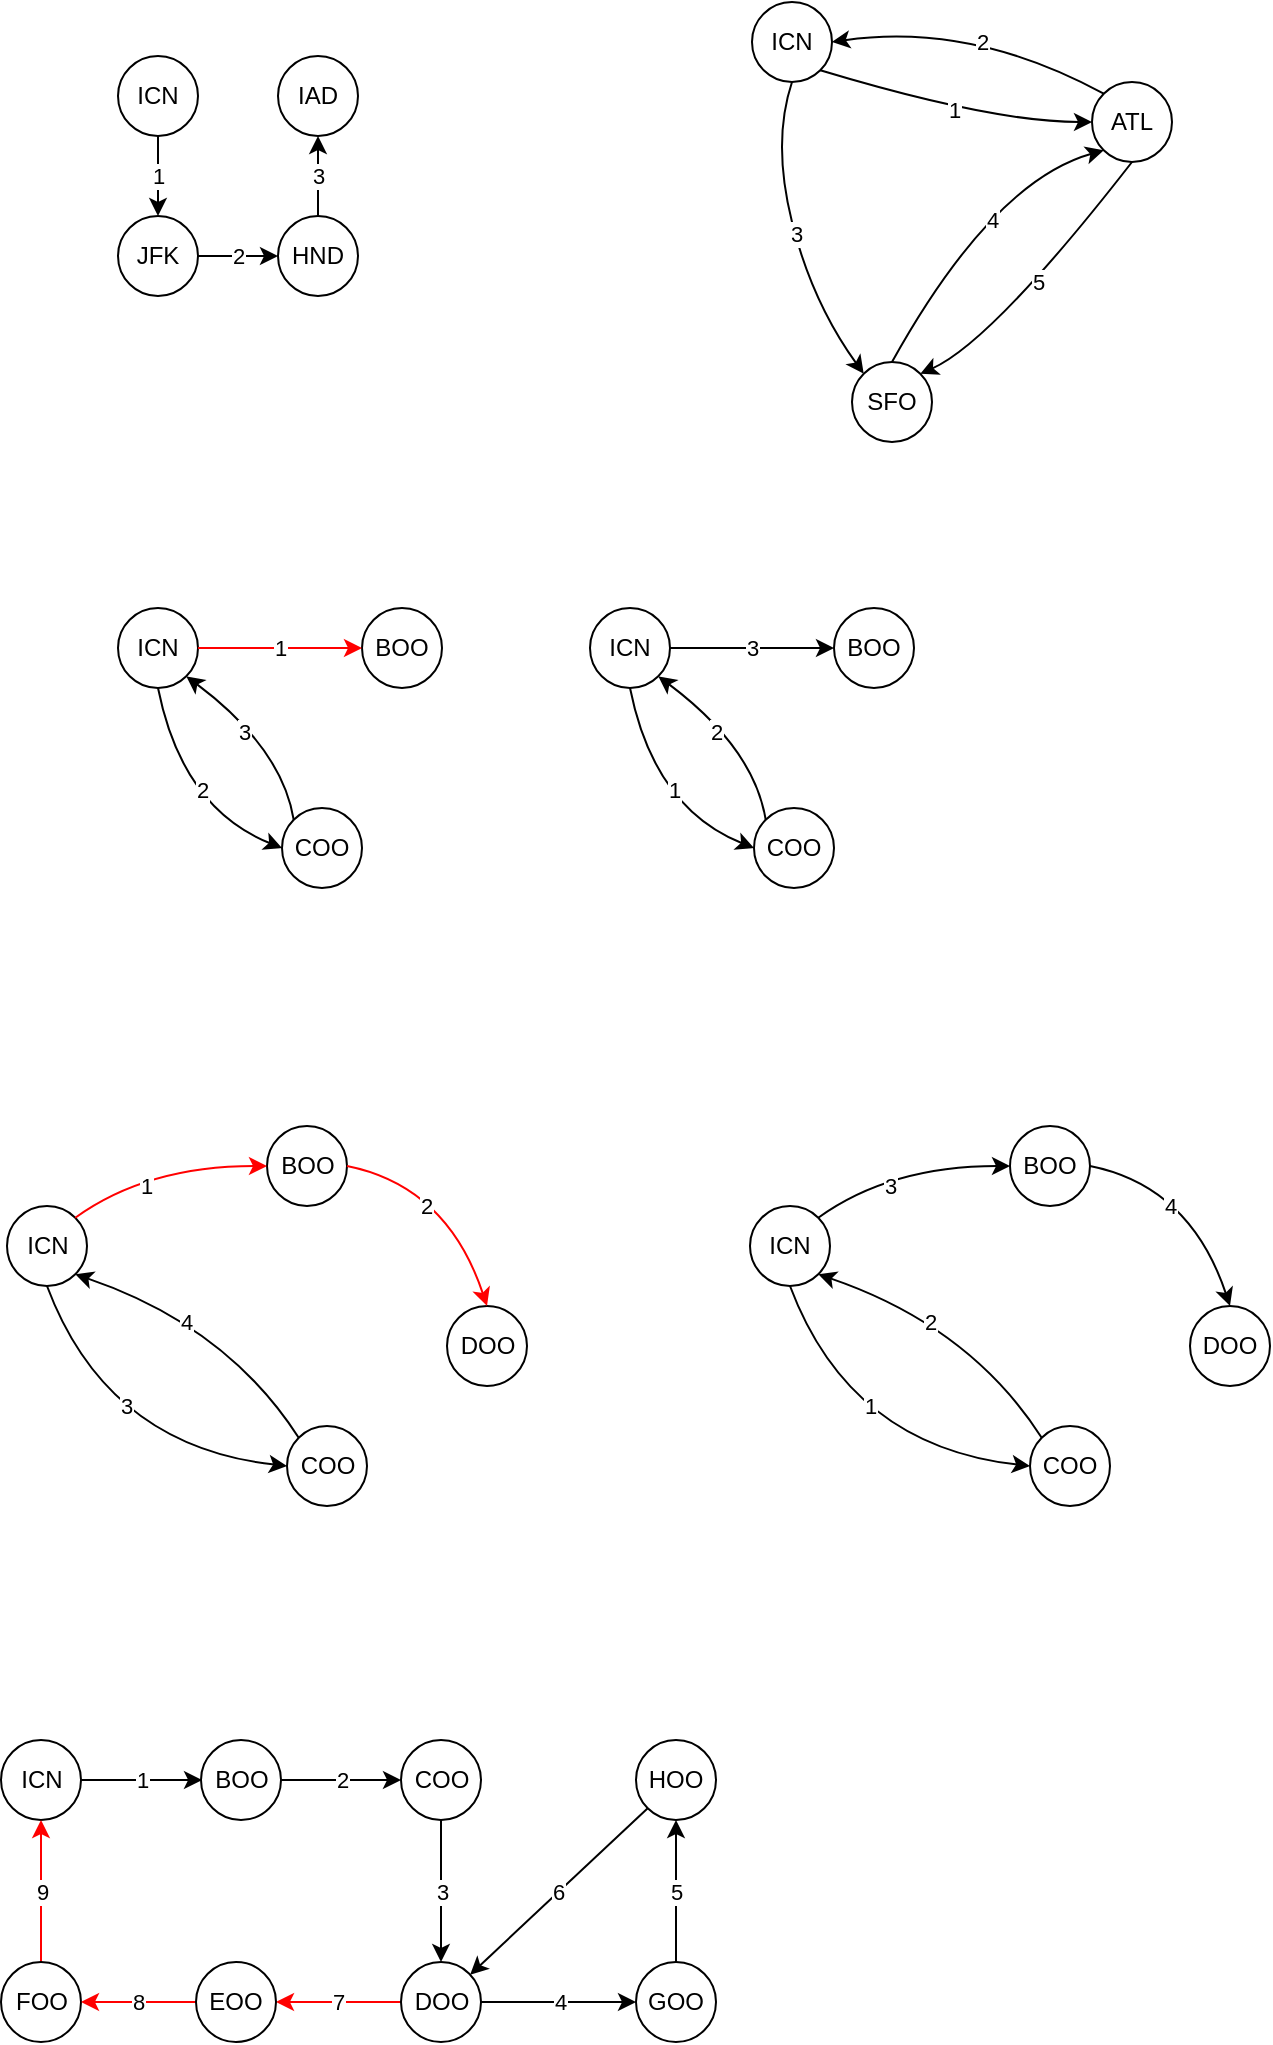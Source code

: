 <mxfile version="10.9.5" type="device"><diagram id="yxz9t-OsL4WvtV6QZn37" name="페이지-1"><mxGraphModel dx="953" dy="735" grid="0" gridSize="10" guides="1" tooltips="1" connect="1" arrows="1" fold="1" page="1" pageScale="1" pageWidth="827" pageHeight="1169" math="0" shadow="0"><root><mxCell id="0"/><mxCell id="1" parent="0"/><mxCell id="ZBpAdA-0pwkOkbeU4xPh-5" value="1" style="edgeStyle=orthogonalEdgeStyle;rounded=0;orthogonalLoop=1;jettySize=auto;html=1;exitX=0.5;exitY=1;exitDx=0;exitDy=0;entryX=0.5;entryY=0;entryDx=0;entryDy=0;" parent="1" source="ZBpAdA-0pwkOkbeU4xPh-1" target="ZBpAdA-0pwkOkbeU4xPh-2" edge="1"><mxGeometry relative="1" as="geometry"/></mxCell><mxCell id="ZBpAdA-0pwkOkbeU4xPh-1" value="ICN" style="ellipse;whiteSpace=wrap;html=1;aspect=fixed;" parent="1" vertex="1"><mxGeometry x="151" y="64" width="40" height="40" as="geometry"/></mxCell><mxCell id="ZBpAdA-0pwkOkbeU4xPh-6" value="2" style="edgeStyle=orthogonalEdgeStyle;rounded=0;orthogonalLoop=1;jettySize=auto;html=1;exitX=1;exitY=0.5;exitDx=0;exitDy=0;entryX=0;entryY=0.5;entryDx=0;entryDy=0;" parent="1" source="ZBpAdA-0pwkOkbeU4xPh-2" target="ZBpAdA-0pwkOkbeU4xPh-3" edge="1"><mxGeometry relative="1" as="geometry"/></mxCell><mxCell id="ZBpAdA-0pwkOkbeU4xPh-2" value="JFK" style="ellipse;whiteSpace=wrap;html=1;aspect=fixed;" parent="1" vertex="1"><mxGeometry x="151" y="144" width="40" height="40" as="geometry"/></mxCell><mxCell id="ZBpAdA-0pwkOkbeU4xPh-7" value="3" style="edgeStyle=orthogonalEdgeStyle;rounded=0;orthogonalLoop=1;jettySize=auto;html=1;exitX=0.5;exitY=0;exitDx=0;exitDy=0;entryX=0.5;entryY=1;entryDx=0;entryDy=0;" parent="1" source="ZBpAdA-0pwkOkbeU4xPh-3" target="ZBpAdA-0pwkOkbeU4xPh-4" edge="1"><mxGeometry relative="1" as="geometry"/></mxCell><mxCell id="ZBpAdA-0pwkOkbeU4xPh-3" value="HND" style="ellipse;whiteSpace=wrap;html=1;aspect=fixed;" parent="1" vertex="1"><mxGeometry x="231" y="144" width="40" height="40" as="geometry"/></mxCell><mxCell id="ZBpAdA-0pwkOkbeU4xPh-4" value="IAD" style="ellipse;whiteSpace=wrap;html=1;aspect=fixed;" parent="1" vertex="1"><mxGeometry x="231" y="64" width="40" height="40" as="geometry"/></mxCell><mxCell id="u9e_-wZBIXdKyU4z4Tak-1" value="ICN" style="ellipse;whiteSpace=wrap;html=1;aspect=fixed;" parent="1" vertex="1"><mxGeometry x="468" y="37" width="40" height="40" as="geometry"/></mxCell><mxCell id="u9e_-wZBIXdKyU4z4Tak-2" value="SFO" style="ellipse;whiteSpace=wrap;html=1;aspect=fixed;" parent="1" vertex="1"><mxGeometry x="518" y="217" width="40" height="40" as="geometry"/></mxCell><mxCell id="u9e_-wZBIXdKyU4z4Tak-3" value="ATL" style="ellipse;whiteSpace=wrap;html=1;aspect=fixed;" parent="1" vertex="1"><mxGeometry x="638" y="77" width="40" height="40" as="geometry"/></mxCell><mxCell id="u9e_-wZBIXdKyU4z4Tak-4" value="2" style="curved=1;endArrow=classic;html=1;exitX=0;exitY=0;exitDx=0;exitDy=0;entryX=1;entryY=0.5;entryDx=0;entryDy=0;" parent="1" source="u9e_-wZBIXdKyU4z4Tak-3" target="u9e_-wZBIXdKyU4z4Tak-1" edge="1"><mxGeometry x="-0.095" y="6" width="50" height="50" relative="1" as="geometry"><mxPoint x="468" y="307" as="sourcePoint"/><mxPoint x="518" y="257" as="targetPoint"/><Array as="points"><mxPoint x="578" y="47"/></Array><mxPoint as="offset"/></mxGeometry></mxCell><mxCell id="u9e_-wZBIXdKyU4z4Tak-5" value="1" style="curved=1;endArrow=none;html=1;exitX=0;exitY=0.5;exitDx=0;exitDy=0;entryX=1;entryY=1;entryDx=0;entryDy=0;endFill=0;startArrow=classic;startFill=1;" parent="1" source="u9e_-wZBIXdKyU4z4Tak-3" target="u9e_-wZBIXdKyU4z4Tak-1" edge="1"><mxGeometry width="50" height="50" relative="1" as="geometry"><mxPoint x="668" y="87" as="sourcePoint"/><mxPoint x="518" y="67" as="targetPoint"/><Array as="points"><mxPoint x="588" y="97"/></Array></mxGeometry></mxCell><mxCell id="u9e_-wZBIXdKyU4z4Tak-6" value="4" style="curved=1;endArrow=classic;html=1;entryX=0;entryY=1;entryDx=0;entryDy=0;exitX=0.5;exitY=0;exitDx=0;exitDy=0;" parent="1" source="u9e_-wZBIXdKyU4z4Tak-2" target="u9e_-wZBIXdKyU4z4Tak-3" edge="1"><mxGeometry x="0.06" y="-10" width="50" height="50" relative="1" as="geometry"><mxPoint x="468" y="317" as="sourcePoint"/><mxPoint x="518" y="267" as="targetPoint"/><Array as="points"><mxPoint x="588" y="127"/></Array><mxPoint y="-1" as="offset"/></mxGeometry></mxCell><mxCell id="u9e_-wZBIXdKyU4z4Tak-7" value="5" style="curved=1;endArrow=classic;html=1;exitX=0.5;exitY=1;exitDx=0;exitDy=0;entryX=1;entryY=0;entryDx=0;entryDy=0;" parent="1" source="u9e_-wZBIXdKyU4z4Tak-3" target="u9e_-wZBIXdKyU4z4Tak-2" edge="1"><mxGeometry width="50" height="50" relative="1" as="geometry"><mxPoint x="468" y="327" as="sourcePoint"/><mxPoint x="518" y="277" as="targetPoint"/><Array as="points"><mxPoint x="588" y="207"/></Array></mxGeometry></mxCell><mxCell id="u9e_-wZBIXdKyU4z4Tak-8" value="3" style="curved=1;endArrow=none;html=1;exitX=0;exitY=0;exitDx=0;exitDy=0;entryX=0.5;entryY=1;entryDx=0;entryDy=0;endFill=0;startArrow=classic;startFill=1;" parent="1" source="u9e_-wZBIXdKyU4z4Tak-2" target="u9e_-wZBIXdKyU4z4Tak-1" edge="1"><mxGeometry width="50" height="50" relative="1" as="geometry"><mxPoint x="568" y="177" as="sourcePoint"/><mxPoint x="438" y="137" as="targetPoint"/><Array as="points"><mxPoint x="498" y="187"/><mxPoint x="478" y="107"/></Array></mxGeometry></mxCell><mxCell id="FOgg5stjoT_b-e5NJYKU-1" value="ICN" style="ellipse;whiteSpace=wrap;html=1;aspect=fixed;" parent="1" vertex="1"><mxGeometry x="467" y="639" width="40" height="40" as="geometry"/></mxCell><mxCell id="FOgg5stjoT_b-e5NJYKU-2" value="COO" style="ellipse;whiteSpace=wrap;html=1;aspect=fixed;" parent="1" vertex="1"><mxGeometry x="607" y="749" width="40" height="40" as="geometry"/></mxCell><mxCell id="FOgg5stjoT_b-e5NJYKU-3" value="BOO" style="ellipse;whiteSpace=wrap;html=1;aspect=fixed;" parent="1" vertex="1"><mxGeometry x="597" y="599" width="40" height="40" as="geometry"/></mxCell><mxCell id="FOgg5stjoT_b-e5NJYKU-4" value="DOO" style="ellipse;whiteSpace=wrap;html=1;aspect=fixed;" parent="1" vertex="1"><mxGeometry x="687" y="689" width="40" height="40" as="geometry"/></mxCell><mxCell id="FOgg5stjoT_b-e5NJYKU-6" value="1" style="curved=1;endArrow=none;html=1;exitX=0;exitY=0.5;exitDx=0;exitDy=0;entryX=0.5;entryY=1;entryDx=0;entryDy=0;endFill=0;startArrow=classic;startFill=1;" parent="1" source="FOgg5stjoT_b-e5NJYKU-2" target="FOgg5stjoT_b-e5NJYKU-1" edge="1"><mxGeometry x="-0.059" y="-21" width="50" height="50" relative="1" as="geometry"><mxPoint x="583" y="773" as="sourcePoint"/><mxPoint x="547" y="627" as="targetPoint"/><Array as="points"><mxPoint x="517" y="759"/></Array><mxPoint as="offset"/></mxGeometry></mxCell><mxCell id="FOgg5stjoT_b-e5NJYKU-7" value="2" style="curved=1;endArrow=classic;html=1;exitX=0;exitY=0;exitDx=0;exitDy=0;entryX=1;entryY=1;entryDx=0;entryDy=0;" parent="1" source="FOgg5stjoT_b-e5NJYKU-2" target="FOgg5stjoT_b-e5NJYKU-1" edge="1"><mxGeometry x="0.176" y="5" width="50" height="50" relative="1" as="geometry"><mxPoint x="709" y="595" as="sourcePoint"/><mxPoint x="567" y="555" as="targetPoint"/><Array as="points"><mxPoint x="577" y="699"/></Array><mxPoint as="offset"/></mxGeometry></mxCell><mxCell id="FOgg5stjoT_b-e5NJYKU-11" value="3" style="curved=1;endArrow=none;html=1;exitX=0;exitY=0.5;exitDx=0;exitDy=0;entryX=1;entryY=0;entryDx=0;entryDy=0;endFill=0;startArrow=classic;startFill=1;" parent="1" source="FOgg5stjoT_b-e5NJYKU-3" target="FOgg5stjoT_b-e5NJYKU-1" edge="1"><mxGeometry x="0.262" y="8" width="50" height="50" relative="1" as="geometry"><mxPoint x="617" y="639" as="sourcePoint"/><mxPoint x="497" y="549" as="targetPoint"/><Array as="points"><mxPoint x="537" y="619"/></Array><mxPoint as="offset"/></mxGeometry></mxCell><mxCell id="FOgg5stjoT_b-e5NJYKU-14" value="4" style="curved=1;endArrow=classic;html=1;entryX=0.5;entryY=0;entryDx=0;entryDy=0;exitX=1;exitY=0.5;exitDx=0;exitDy=0;" parent="1" source="FOgg5stjoT_b-e5NJYKU-3" target="FOgg5stjoT_b-e5NJYKU-4" edge="1"><mxGeometry x="-0.245" y="-12" width="50" height="50" relative="1" as="geometry"><mxPoint x="457" y="859" as="sourcePoint"/><mxPoint x="507" y="809" as="targetPoint"/><Array as="points"><mxPoint x="687" y="629"/></Array><mxPoint as="offset"/></mxGeometry></mxCell><mxCell id="FOgg5stjoT_b-e5NJYKU-15" value="ICN" style="ellipse;whiteSpace=wrap;html=1;aspect=fixed;" parent="1" vertex="1"><mxGeometry x="387" y="340" width="40" height="40" as="geometry"/></mxCell><mxCell id="FOgg5stjoT_b-e5NJYKU-17" value="BOO" style="ellipse;whiteSpace=wrap;html=1;aspect=fixed;" parent="1" vertex="1"><mxGeometry x="509" y="340" width="40" height="40" as="geometry"/></mxCell><mxCell id="FOgg5stjoT_b-e5NJYKU-18" value="COO" style="ellipse;whiteSpace=wrap;html=1;aspect=fixed;" parent="1" vertex="1"><mxGeometry x="469" y="440" width="40" height="40" as="geometry"/></mxCell><mxCell id="FOgg5stjoT_b-e5NJYKU-22" value="1" style="curved=1;endArrow=none;html=1;exitX=0;exitY=0.5;exitDx=0;exitDy=0;entryX=0.5;entryY=1;entryDx=0;entryDy=0;endFill=0;startArrow=classic;startFill=1;" parent="1" source="FOgg5stjoT_b-e5NJYKU-18" target="FOgg5stjoT_b-e5NJYKU-15" edge="1"><mxGeometry x="0.064" y="-12" width="50" height="50" relative="1" as="geometry"><mxPoint x="459" y="480" as="sourcePoint"/><mxPoint x="339" y="390" as="targetPoint"/><Array as="points"><mxPoint x="419" y="440"/></Array><mxPoint as="offset"/></mxGeometry></mxCell><mxCell id="FOgg5stjoT_b-e5NJYKU-23" value="2" style="curved=1;endArrow=classic;html=1;entryX=1;entryY=1;entryDx=0;entryDy=0;exitX=0;exitY=0;exitDx=0;exitDy=0;" parent="1" source="FOgg5stjoT_b-e5NJYKU-18" target="FOgg5stjoT_b-e5NJYKU-15" edge="1"><mxGeometry x="0.176" y="5" width="50" height="50" relative="1" as="geometry"><mxPoint x="471" y="430" as="sourcePoint"/><mxPoint x="359" y="384" as="targetPoint"/><Array as="points"><mxPoint x="469" y="410"/></Array><mxPoint as="offset"/></mxGeometry></mxCell><mxCell id="FOgg5stjoT_b-e5NJYKU-25" value="3" style="endArrow=classic;html=1;entryX=0;entryY=0.5;entryDx=0;entryDy=0;exitX=1;exitY=0.5;exitDx=0;exitDy=0;" parent="1" source="FOgg5stjoT_b-e5NJYKU-15" target="FOgg5stjoT_b-e5NJYKU-17" edge="1"><mxGeometry width="50" height="50" relative="1" as="geometry"><mxPoint x="-11" y="570" as="sourcePoint"/><mxPoint x="39" y="520" as="targetPoint"/></mxGeometry></mxCell><mxCell id="lSD20sIjdSczvj0-LTKr-1" value="ICN" style="ellipse;whiteSpace=wrap;html=1;aspect=fixed;" parent="1" vertex="1"><mxGeometry x="151" y="340" width="40" height="40" as="geometry"/></mxCell><mxCell id="lSD20sIjdSczvj0-LTKr-2" value="BOO" style="ellipse;whiteSpace=wrap;html=1;aspect=fixed;" parent="1" vertex="1"><mxGeometry x="273" y="340" width="40" height="40" as="geometry"/></mxCell><mxCell id="lSD20sIjdSczvj0-LTKr-3" value="COO" style="ellipse;whiteSpace=wrap;html=1;aspect=fixed;" parent="1" vertex="1"><mxGeometry x="233" y="440" width="40" height="40" as="geometry"/></mxCell><mxCell id="lSD20sIjdSczvj0-LTKr-4" value="2" style="curved=1;endArrow=none;html=1;exitX=0;exitY=0.5;exitDx=0;exitDy=0;entryX=0.5;entryY=1;entryDx=0;entryDy=0;endFill=0;startArrow=classic;startFill=1;" parent="1" source="lSD20sIjdSczvj0-LTKr-3" target="lSD20sIjdSczvj0-LTKr-1" edge="1"><mxGeometry x="0.064" y="-12" width="50" height="50" relative="1" as="geometry"><mxPoint x="223" y="480" as="sourcePoint"/><mxPoint x="103" y="390" as="targetPoint"/><Array as="points"><mxPoint x="183" y="440"/></Array><mxPoint as="offset"/></mxGeometry></mxCell><mxCell id="lSD20sIjdSczvj0-LTKr-5" value="3" style="curved=1;endArrow=classic;html=1;entryX=1;entryY=1;entryDx=0;entryDy=0;exitX=0;exitY=0;exitDx=0;exitDy=0;" parent="1" source="lSD20sIjdSczvj0-LTKr-3" target="lSD20sIjdSczvj0-LTKr-1" edge="1"><mxGeometry x="0.176" y="5" width="50" height="50" relative="1" as="geometry"><mxPoint x="235" y="430" as="sourcePoint"/><mxPoint x="123" y="384" as="targetPoint"/><Array as="points"><mxPoint x="233" y="410"/></Array><mxPoint as="offset"/></mxGeometry></mxCell><mxCell id="lSD20sIjdSczvj0-LTKr-6" value="1" style="endArrow=classic;html=1;entryX=0;entryY=0.5;entryDx=0;entryDy=0;exitX=1;exitY=0.5;exitDx=0;exitDy=0;strokeColor=#FF0000;" parent="1" source="lSD20sIjdSczvj0-LTKr-1" target="lSD20sIjdSczvj0-LTKr-2" edge="1"><mxGeometry width="50" height="50" relative="1" as="geometry"><mxPoint x="-247" y="570" as="sourcePoint"/><mxPoint x="-197" y="520" as="targetPoint"/></mxGeometry></mxCell><mxCell id="lSD20sIjdSczvj0-LTKr-7" value="ICN" style="ellipse;whiteSpace=wrap;html=1;aspect=fixed;" parent="1" vertex="1"><mxGeometry x="95.5" y="639" width="40" height="40" as="geometry"/></mxCell><mxCell id="lSD20sIjdSczvj0-LTKr-8" value="COO" style="ellipse;whiteSpace=wrap;html=1;aspect=fixed;" parent="1" vertex="1"><mxGeometry x="235.5" y="749" width="40" height="40" as="geometry"/></mxCell><mxCell id="lSD20sIjdSczvj0-LTKr-9" value="BOO" style="ellipse;whiteSpace=wrap;html=1;aspect=fixed;" parent="1" vertex="1"><mxGeometry x="225.5" y="599" width="40" height="40" as="geometry"/></mxCell><mxCell id="lSD20sIjdSczvj0-LTKr-10" value="DOO" style="ellipse;whiteSpace=wrap;html=1;aspect=fixed;" parent="1" vertex="1"><mxGeometry x="315.5" y="689" width="40" height="40" as="geometry"/></mxCell><mxCell id="lSD20sIjdSczvj0-LTKr-11" value="3" style="curved=1;endArrow=none;html=1;exitX=0;exitY=0.5;exitDx=0;exitDy=0;entryX=0.5;entryY=1;entryDx=0;entryDy=0;endFill=0;startArrow=classic;startFill=1;" parent="1" source="lSD20sIjdSczvj0-LTKr-8" target="lSD20sIjdSczvj0-LTKr-7" edge="1"><mxGeometry x="-0.059" y="-21" width="50" height="50" relative="1" as="geometry"><mxPoint x="211.5" y="773" as="sourcePoint"/><mxPoint x="175.5" y="627" as="targetPoint"/><Array as="points"><mxPoint x="145.5" y="759"/></Array><mxPoint as="offset"/></mxGeometry></mxCell><mxCell id="lSD20sIjdSczvj0-LTKr-12" value="4" style="curved=1;endArrow=classic;html=1;exitX=0;exitY=0;exitDx=0;exitDy=0;entryX=1;entryY=1;entryDx=0;entryDy=0;" parent="1" source="lSD20sIjdSczvj0-LTKr-8" target="lSD20sIjdSczvj0-LTKr-7" edge="1"><mxGeometry x="0.176" y="5" width="50" height="50" relative="1" as="geometry"><mxPoint x="337.5" y="595" as="sourcePoint"/><mxPoint x="195.5" y="555" as="targetPoint"/><Array as="points"><mxPoint x="205.5" y="699"/></Array><mxPoint as="offset"/></mxGeometry></mxCell><mxCell id="lSD20sIjdSczvj0-LTKr-13" value="1" style="curved=1;endArrow=none;html=1;exitX=0;exitY=0.5;exitDx=0;exitDy=0;entryX=1;entryY=0;entryDx=0;entryDy=0;endFill=0;startArrow=classic;startFill=1;strokeColor=#FF0000;" parent="1" source="lSD20sIjdSczvj0-LTKr-9" target="lSD20sIjdSczvj0-LTKr-7" edge="1"><mxGeometry x="0.262" y="8" width="50" height="50" relative="1" as="geometry"><mxPoint x="245.5" y="639" as="sourcePoint"/><mxPoint x="125.5" y="549" as="targetPoint"/><Array as="points"><mxPoint x="165.5" y="619"/></Array><mxPoint as="offset"/></mxGeometry></mxCell><mxCell id="lSD20sIjdSczvj0-LTKr-14" value="2" style="curved=1;endArrow=classic;html=1;entryX=0.5;entryY=0;entryDx=0;entryDy=0;exitX=1;exitY=0.5;exitDx=0;exitDy=0;strokeColor=#FF0000;" parent="1" source="lSD20sIjdSczvj0-LTKr-9" target="lSD20sIjdSczvj0-LTKr-10" edge="1"><mxGeometry x="-0.245" y="-12" width="50" height="50" relative="1" as="geometry"><mxPoint x="85.5" y="859" as="sourcePoint"/><mxPoint x="135.5" y="809" as="targetPoint"/><Array as="points"><mxPoint x="315.5" y="629"/></Array><mxPoint as="offset"/></mxGeometry></mxCell><mxCell id="lSD20sIjdSczvj0-LTKr-46" value="1" style="edgeStyle=orthogonalEdgeStyle;rounded=0;orthogonalLoop=1;jettySize=auto;html=1;exitX=1;exitY=0.5;exitDx=0;exitDy=0;entryX=0.013;entryY=0.5;entryDx=0;entryDy=0;entryPerimeter=0;strokeColor=#000000;" parent="1" source="lSD20sIjdSczvj0-LTKr-36" target="lSD20sIjdSczvj0-LTKr-37" edge="1"><mxGeometry relative="1" as="geometry"/></mxCell><mxCell id="lSD20sIjdSczvj0-LTKr-36" value="ICN" style="ellipse;whiteSpace=wrap;html=1;aspect=fixed;" parent="1" vertex="1"><mxGeometry x="92.5" y="906" width="40" height="40" as="geometry"/></mxCell><mxCell id="lSD20sIjdSczvj0-LTKr-47" value="2" style="edgeStyle=orthogonalEdgeStyle;rounded=0;orthogonalLoop=1;jettySize=auto;html=1;exitX=1;exitY=0.5;exitDx=0;exitDy=0;entryX=0;entryY=0.5;entryDx=0;entryDy=0;strokeColor=#000000;" parent="1" source="lSD20sIjdSczvj0-LTKr-37" target="lSD20sIjdSczvj0-LTKr-38" edge="1"><mxGeometry relative="1" as="geometry"/></mxCell><mxCell id="lSD20sIjdSczvj0-LTKr-37" value="BOO" style="ellipse;whiteSpace=wrap;html=1;aspect=fixed;" parent="1" vertex="1"><mxGeometry x="192.5" y="906" width="40" height="40" as="geometry"/></mxCell><mxCell id="lSD20sIjdSczvj0-LTKr-48" value="3" style="edgeStyle=orthogonalEdgeStyle;rounded=0;orthogonalLoop=1;jettySize=auto;html=1;exitX=0.5;exitY=1;exitDx=0;exitDy=0;entryX=0.5;entryY=0;entryDx=0;entryDy=0;strokeColor=#000000;" parent="1" source="lSD20sIjdSczvj0-LTKr-38" target="lSD20sIjdSczvj0-LTKr-39" edge="1"><mxGeometry relative="1" as="geometry"/></mxCell><mxCell id="lSD20sIjdSczvj0-LTKr-38" value="COO" style="ellipse;whiteSpace=wrap;html=1;aspect=fixed;" parent="1" vertex="1"><mxGeometry x="292.5" y="906" width="40" height="40" as="geometry"/></mxCell><mxCell id="lSD20sIjdSczvj0-LTKr-49" value="4" style="edgeStyle=orthogonalEdgeStyle;rounded=0;orthogonalLoop=1;jettySize=auto;html=1;exitX=1;exitY=0.5;exitDx=0;exitDy=0;entryX=0;entryY=0.5;entryDx=0;entryDy=0;strokeColor=#000000;" parent="1" source="lSD20sIjdSczvj0-LTKr-39" target="lSD20sIjdSczvj0-LTKr-43" edge="1"><mxGeometry relative="1" as="geometry"/></mxCell><mxCell id="lSD20sIjdSczvj0-LTKr-52" value="7" style="edgeStyle=orthogonalEdgeStyle;rounded=0;orthogonalLoop=1;jettySize=auto;html=1;exitX=0;exitY=0.5;exitDx=0;exitDy=0;entryX=1;entryY=0.5;entryDx=0;entryDy=0;strokeColor=#FF0000;" parent="1" source="lSD20sIjdSczvj0-LTKr-39" target="lSD20sIjdSczvj0-LTKr-42" edge="1"><mxGeometry relative="1" as="geometry"/></mxCell><mxCell id="lSD20sIjdSczvj0-LTKr-39" value="DOO" style="ellipse;whiteSpace=wrap;html=1;aspect=fixed;" parent="1" vertex="1"><mxGeometry x="292.5" y="1017" width="40" height="40" as="geometry"/></mxCell><mxCell id="lSD20sIjdSczvj0-LTKr-54" value="9" style="edgeStyle=orthogonalEdgeStyle;rounded=0;orthogonalLoop=1;jettySize=auto;html=1;exitX=0.5;exitY=0;exitDx=0;exitDy=0;entryX=0.5;entryY=1;entryDx=0;entryDy=0;strokeColor=#FF0000;" parent="1" source="lSD20sIjdSczvj0-LTKr-41" target="lSD20sIjdSczvj0-LTKr-36" edge="1"><mxGeometry relative="1" as="geometry"/></mxCell><mxCell id="lSD20sIjdSczvj0-LTKr-41" value="FOO" style="ellipse;whiteSpace=wrap;html=1;aspect=fixed;" parent="1" vertex="1"><mxGeometry x="92.5" y="1017" width="40" height="40" as="geometry"/></mxCell><mxCell id="lSD20sIjdSczvj0-LTKr-53" value="8" style="edgeStyle=orthogonalEdgeStyle;rounded=0;orthogonalLoop=1;jettySize=auto;html=1;exitX=0;exitY=0.5;exitDx=0;exitDy=0;entryX=1;entryY=0.5;entryDx=0;entryDy=0;strokeColor=#FF0000;" parent="1" source="lSD20sIjdSczvj0-LTKr-42" target="lSD20sIjdSczvj0-LTKr-41" edge="1"><mxGeometry relative="1" as="geometry"/></mxCell><mxCell id="lSD20sIjdSczvj0-LTKr-42" value="EOO" style="ellipse;whiteSpace=wrap;html=1;aspect=fixed;" parent="1" vertex="1"><mxGeometry x="190" y="1017" width="40" height="40" as="geometry"/></mxCell><mxCell id="lSD20sIjdSczvj0-LTKr-50" value="5" style="edgeStyle=orthogonalEdgeStyle;rounded=0;orthogonalLoop=1;jettySize=auto;html=1;exitX=0.5;exitY=0;exitDx=0;exitDy=0;entryX=0.5;entryY=1;entryDx=0;entryDy=0;strokeColor=#000000;" parent="1" source="lSD20sIjdSczvj0-LTKr-43" target="lSD20sIjdSczvj0-LTKr-45" edge="1"><mxGeometry relative="1" as="geometry"/></mxCell><mxCell id="lSD20sIjdSczvj0-LTKr-43" value="GOO" style="ellipse;whiteSpace=wrap;html=1;aspect=fixed;" parent="1" vertex="1"><mxGeometry x="410" y="1017" width="40" height="40" as="geometry"/></mxCell><mxCell id="lSD20sIjdSczvj0-LTKr-45" value="HOO" style="ellipse;whiteSpace=wrap;html=1;aspect=fixed;" parent="1" vertex="1"><mxGeometry x="410" y="906" width="40" height="40" as="geometry"/></mxCell><mxCell id="lSD20sIjdSczvj0-LTKr-51" value="6" style="endArrow=classic;html=1;strokeColor=#000000;exitX=0;exitY=1;exitDx=0;exitDy=0;" parent="1" source="lSD20sIjdSczvj0-LTKr-45" target="lSD20sIjdSczvj0-LTKr-39" edge="1"><mxGeometry width="50" height="50" relative="1" as="geometry"><mxPoint x="92" y="1128" as="sourcePoint"/><mxPoint x="142" y="1078" as="targetPoint"/></mxGeometry></mxCell></root></mxGraphModel></diagram></mxfile>